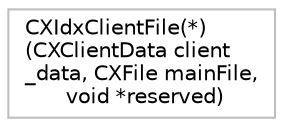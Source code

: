 digraph "Graphical Class Hierarchy"
{
 // LATEX_PDF_SIZE
  bgcolor="transparent";
  edge [fontname="Helvetica",fontsize="10",labelfontname="Helvetica",labelfontsize="10"];
  node [fontname="Helvetica",fontsize="10",shape=record];
  rankdir="LR";
  Node0 [label="CXIdxClientFile(*)\l(CXClientData client\l_data, CXFile mainFile,\l void *reserved)",height=0.2,width=0.4,color="grey75",tooltip=" "];
}
